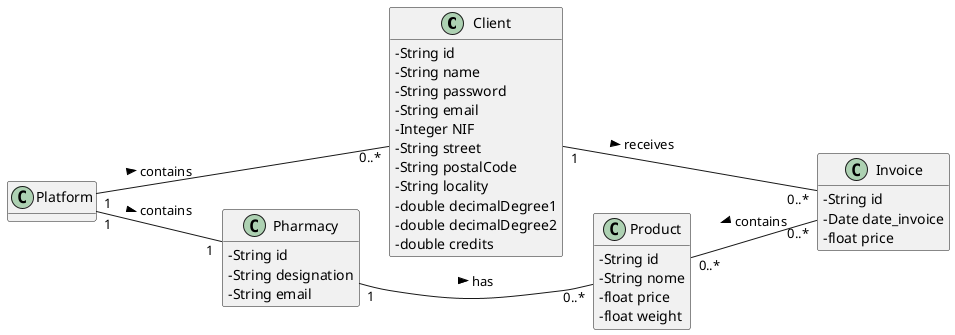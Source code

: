 @startuml
skinparam classAttributeIconSize 0
hide methods
left to right direction

class Client{
  -String id
  -String name
  -String password
  -String email
  -Integer NIF
  -String street
  -String postalCode
  -String locality
  -double decimalDegree1
  -double decimalDegree2
  -double credits

}
class Platform{
}

class Product{
  -String id
  -String nome
  -float price
  -float weight
}

class Invoice{
  -String id
  -Date date_invoice
  -float price


}

class Pharmacy {
  -String id
  -String designation
  -String email
}

Platform"1" -- "1"Pharmacy : contains >

Pharmacy"1" -- "0..*"Product : has >

Platform"1" -- "0..*"Client : contains >

Product"0..*" -- "0..*"Invoice : contains <

Client"1" -- "0..*"Invoice : receives >

@enduml
